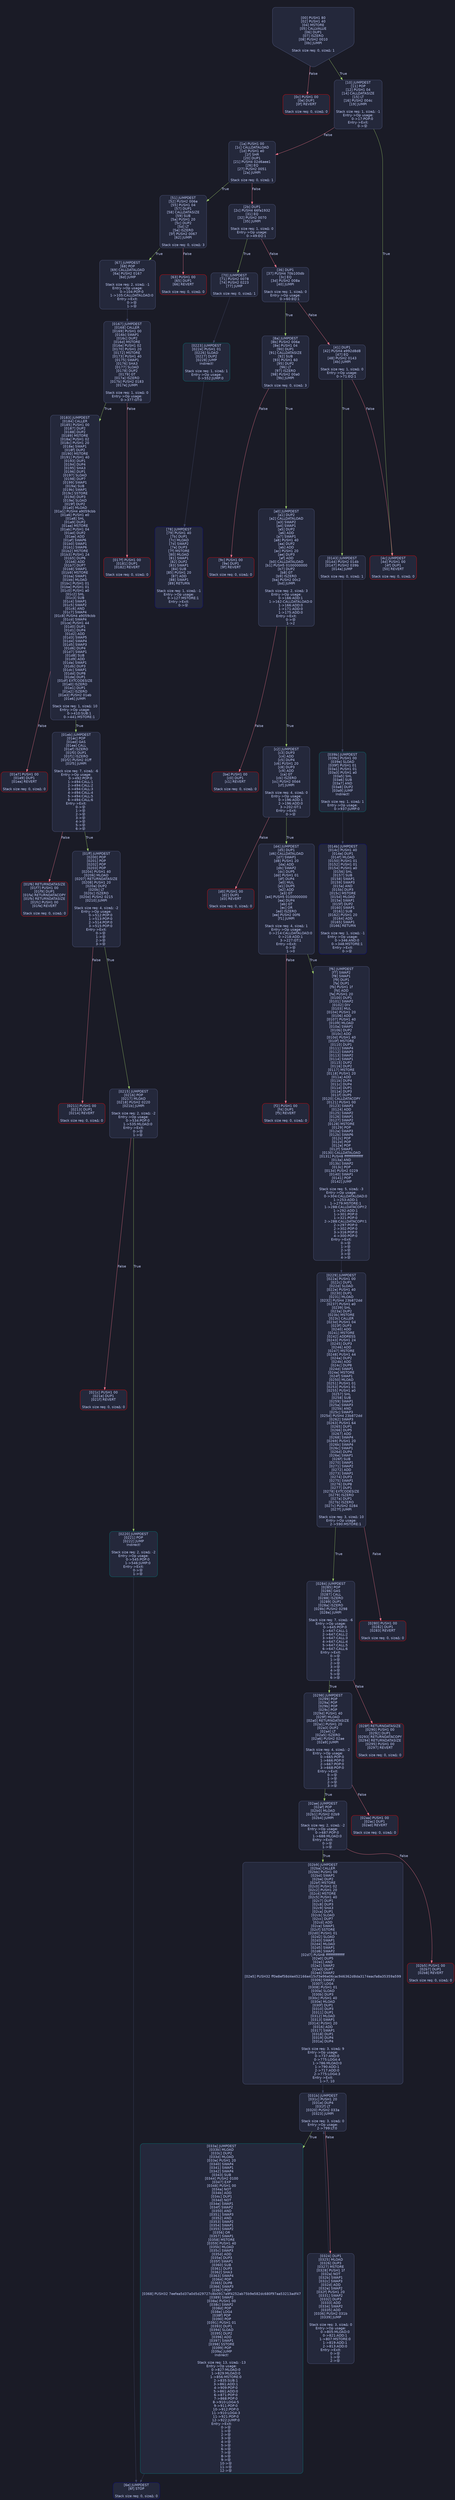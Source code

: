 digraph G {
    node [shape=box, style="filled, rounded", color="#565f89", fontcolor="#c0caf5", fontname="Helvetica", fillcolor="#24283b"];
    edge [color="#414868", fontcolor="#c0caf5", fontname="Helvetica"];
    bgcolor="#1a1b26";
    0 [ label = "[00] PUSH1 80
[02] PUSH1 40
[04] MSTORE
[05] CALLVALUE
[06] DUP1
[07] ISZERO
[08] PUSH2 0010
[0b] JUMPI

Stack size req: 0, sizeΔ: 1
" shape = invhouse]
    1 [ label = "[0c] PUSH1 00
[0e] DUP1
[0f] REVERT

Stack size req: 0, sizeΔ: 0
" color = "red"]
    2 [ label = "[10] JUMPDEST
[11] POP
[12] PUSH1 04
[14] CALLDATASIZE
[15] LT
[16] PUSH2 004c
[19] JUMPI

Stack size req: 1, sizeΔ: -1
Entry->Op usage:
	0->17:POP:0
Entry->Exit:
	0->😵
"]
    3 [ label = "[1a] PUSH1 00
[1c] CALLDATALOAD
[1d] PUSH1 e0
[1f] SHR
[20] DUP1
[21] PUSH4 02d6aee1
[26] EQ
[27] PUSH2 0051
[2a] JUMPI

Stack size req: 0, sizeΔ: 1
"]
    4 [ label = "[2b] DUP1
[2c] PUSH4 66fa1932
[31] EQ
[32] PUSH2 0070
[35] JUMPI

Stack size req: 1, sizeΔ: 0
Entry->Op usage:
	0->49:EQ:1
"]
    5 [ label = "[36] DUP1
[37] PUSH4 70b100db
[3c] EQ
[3d] PUSH2 008a
[40] JUMPI

Stack size req: 1, sizeΔ: 0
Entry->Op usage:
	0->60:EQ:1
"]
    6 [ label = "[41] DUP1
[42] PUSH4 e992d8d8
[47] EQ
[48] PUSH2 0143
[4b] JUMPI

Stack size req: 1, sizeΔ: 0
Entry->Op usage:
	0->71:EQ:1
"]
    7 [ label = "[4c] JUMPDEST
[4d] PUSH1 00
[4f] DUP1
[50] REVERT

Stack size req: 0, sizeΔ: 0
" color = "red"]
    8 [ label = "[51] JUMPDEST
[52] PUSH2 006e
[55] PUSH1 04
[57] DUP1
[58] CALLDATASIZE
[59] SUB
[5a] PUSH1 20
[5c] DUP2
[5d] LT
[5e] ISZERO
[5f] PUSH2 0067
[62] JUMPI

Stack size req: 0, sizeΔ: 3
"]
    9 [ label = "[63] PUSH1 00
[65] DUP1
[66] REVERT

Stack size req: 0, sizeΔ: 0
" color = "red"]
    10 [ label = "[67] JUMPDEST
[68] POP
[69] CALLDATALOAD
[6a] PUSH2 0167
[6d] JUMP

Stack size req: 2, sizeΔ: -1
Entry->Op usage:
	0->104:POP:0
	1->105:CALLDATALOAD:0
Entry->Exit:
	0->😵
	1->😵
"]
    11 [ label = "[6e] JUMPDEST
[6f] STOP

Stack size req: 0, sizeΔ: 0
" color = "darkblue"]
    12 [ label = "[70] JUMPDEST
[71] PUSH2 0078
[74] PUSH2 0223
[77] JUMP

Stack size req: 0, sizeΔ: 1
"]
    13 [ label = "[78] JUMPDEST
[79] PUSH1 40
[7b] DUP1
[7c] MLOAD
[7d] SWAP2
[7e] DUP3
[7f] MSTORE
[80] MLOAD
[81] SWAP1
[82] DUP2
[83] SWAP1
[84] SUB
[85] PUSH1 20
[87] ADD
[88] SWAP1
[89] RETURN

Stack size req: 1, sizeΔ: -1
Entry->Op usage:
	0->127:MSTORE:1
Entry->Exit:
	0->😵
" color = "darkblue"]
    14 [ label = "[8a] JUMPDEST
[8b] PUSH2 006e
[8e] PUSH1 04
[90] DUP1
[91] CALLDATASIZE
[92] SUB
[93] PUSH1 60
[95] DUP2
[96] LT
[97] ISZERO
[98] PUSH2 00a0
[9b] JUMPI

Stack size req: 0, sizeΔ: 3
"]
    15 [ label = "[9c] PUSH1 00
[9e] DUP1
[9f] REVERT

Stack size req: 0, sizeΔ: 0
" color = "red"]
    16 [ label = "[a0] JUMPDEST
[a1] DUP2
[a2] CALLDATALOAD
[a3] SWAP2
[a4] SWAP1
[a5] DUP2
[a6] ADD
[a7] SWAP1
[a8] PUSH1 40
[aa] DUP2
[ab] ADD
[ac] PUSH1 20
[ae] DUP3
[af] ADD
[b0] CALLDATALOAD
[b1] PUSH5 0100000000
[b7] DUP2
[b8] GT
[b9] ISZERO
[ba] PUSH2 00c2
[bd] JUMPI

Stack size req: 2, sizeΔ: 3
Entry->Op usage:
	0->166:ADD:1
	1->162:CALLDATALOAD:0
	1->166:ADD:0
	1->171:ADD:0
	1->175:ADD:0
Entry->Exit:
	0->😵
	1->2
"]
    17 [ label = "[be] PUSH1 00
[c0] DUP1
[c1] REVERT

Stack size req: 0, sizeΔ: 0
" color = "red"]
    18 [ label = "[c2] JUMPDEST
[c3] DUP3
[c4] ADD
[c5] DUP4
[c6] PUSH1 20
[c8] DUP3
[c9] ADD
[ca] GT
[cb] ISZERO
[cc] PUSH2 00d4
[cf] JUMPI

Stack size req: 4, sizeΔ: 0
Entry->Op usage:
	0->196:ADD:1
	2->196:ADD:0
	3->202:GT:1
Entry->Exit:
	0->😵
"]
    19 [ label = "[d0] PUSH1 00
[d2] DUP1
[d3] REVERT

Stack size req: 0, sizeΔ: 0
" color = "red"]
    20 [ label = "[d4] JUMPDEST
[d5] DUP1
[d6] CALLDATALOAD
[d7] SWAP1
[d8] PUSH1 20
[da] ADD
[db] SWAP2
[dc] DUP5
[dd] PUSH1 01
[df] DUP4
[e0] MUL
[e1] DUP5
[e2] ADD
[e3] GT
[e4] PUSH5 0100000000
[ea] DUP4
[eb] GT
[ec] OR
[ed] ISZERO
[ee] PUSH2 00f6
[f1] JUMPI

Stack size req: 4, sizeΔ: 1
Entry->Op usage:
	0->214:CALLDATALOAD:0
	0->218:ADD:1
	3->227:GT:1
Entry->Exit:
	0->😵
	1->0
"]
    21 [ label = "[f2] PUSH1 00
[f4] DUP1
[f5] REVERT

Stack size req: 0, sizeΔ: 0
" color = "red"]
    22 [ label = "[f6] JUMPDEST
[f7] SWAP2
[f8] SWAP1
[f9] DUP1
[fa] DUP1
[fb] PUSH1 1f
[fd] ADD
[fe] PUSH1 20
[0100] DUP1
[0101] SWAP2
[0102] DIV
[0103] MUL
[0104] PUSH1 20
[0106] ADD
[0107] PUSH1 40
[0109] MLOAD
[010a] SWAP1
[010b] DUP2
[010c] ADD
[010d] PUSH1 40
[010f] MSTORE
[0110] DUP1
[0111] SWAP4
[0112] SWAP3
[0113] SWAP2
[0114] SWAP1
[0115] DUP2
[0116] DUP2
[0117] MSTORE
[0118] PUSH1 20
[011a] ADD
[011b] DUP4
[011c] DUP4
[011d] DUP1
[011e] DUP3
[011f] DUP5
[0120] CALLDATACOPY
[0121] PUSH1 00
[0123] SWAP3
[0124] ADD
[0125] SWAP2
[0126] SWAP1
[0127] SWAP2
[0128] MSTORE
[0129] POP
[012a] SWAP3
[012b] SWAP6
[012c] POP
[012d] POP
[012e] POP
[012f] SWAP1
[0130] CALLDATALOAD
[0131] PUSH8 ffffffffffffffff
[013a] AND
[013b] SWAP2
[013c] POP
[013d] PUSH2 0229
[0140] SWAP1
[0141] POP
[0142] JUMP

Stack size req: 5, sizeΔ: -3
Entry->Op usage:
	0->304:CALLDATALOAD:0
	1->253:ADD:1
	1->279:MSTORE:1
	1->288:CALLDATACOPY:2
	1->292:ADD:1
	1->301:POP:0
	1->321:POP:0
	2->288:CALLDATACOPY:1
	2->297:POP:0
	2->302:POP:0
	3->316:POP:0
	4->300:POP:0
Entry->Exit:
	0->😵
	1->😵
	2->😵
	3->😵
	4->😵
"]
    23 [ label = "[0143] JUMPDEST
[0144] PUSH2 014b
[0147] PUSH2 039b
[014a] JUMP

Stack size req: 0, sizeΔ: 1
"]
    24 [ label = "[014b] JUMPDEST
[014c] PUSH1 40
[014e] DUP1
[014f] MLOAD
[0150] PUSH1 01
[0152] PUSH1 01
[0154] PUSH1 a0
[0156] SHL
[0157] SUB
[0158] SWAP1
[0159] SWAP3
[015a] AND
[015b] DUP3
[015c] MSTORE
[015d] MLOAD
[015e] SWAP1
[015f] DUP2
[0160] SWAP1
[0161] SUB
[0162] PUSH1 20
[0164] ADD
[0165] SWAP1
[0166] RETURN

Stack size req: 1, sizeΔ: -1
Entry->Op usage:
	0->346:AND:0
	0->348:MSTORE:1
Entry->Exit:
	0->😵
" color = "darkblue"]
    25 [ label = "[0167] JUMPDEST
[0168] CALLER
[0169] PUSH1 00
[016b] SWAP1
[016c] DUP2
[016d] MSTORE
[016e] PUSH1 02
[0170] PUSH1 20
[0172] MSTORE
[0173] PUSH1 40
[0175] SWAP1
[0176] SHA3
[0177] SLOAD
[0178] DUP2
[0179] GT
[017a] ISZERO
[017b] PUSH2 0183
[017e] JUMPI

Stack size req: 1, sizeΔ: 0
Entry->Op usage:
	0->377:GT:0
"]
    26 [ label = "[017f] PUSH1 00
[0181] DUP1
[0182] REVERT

Stack size req: 0, sizeΔ: 0
" color = "red"]
    27 [ label = "[0183] JUMPDEST
[0184] CALLER
[0185] PUSH1 00
[0187] DUP2
[0188] DUP2
[0189] MSTORE
[018a] PUSH1 02
[018c] PUSH1 20
[018e] SWAP1
[018f] DUP2
[0190] MSTORE
[0191] PUSH1 40
[0193] DUP1
[0194] DUP4
[0195] SHA3
[0196] DUP1
[0197] SLOAD
[0198] DUP7
[0199] SWAP1
[019a] SUB
[019b] SWAP1
[019c] SSTORE
[019d] DUP3
[019e] SLOAD
[019f] DUP2
[01a0] MLOAD
[01a1] PUSH4 a9059cbb
[01a6] PUSH1 e0
[01a8] SHL
[01a9] DUP2
[01aa] MSTORE
[01ab] PUSH1 04
[01ad] DUP2
[01ae] ADD
[01af] SWAP6
[01b0] SWAP1
[01b1] SWAP6
[01b2] MSTORE
[01b3] PUSH1 24
[01b5] DUP6
[01b6] ADD
[01b7] DUP7
[01b8] SWAP1
[01b9] MSTORE
[01ba] SWAP1
[01bb] MLOAD
[01bc] PUSH1 01
[01be] PUSH1 01
[01c0] PUSH1 a0
[01c2] SHL
[01c3] SUB
[01c4] SWAP1
[01c5] SWAP2
[01c6] AND
[01c7] SWAP4
[01c8] PUSH4 a9059cbb
[01cd] SWAP4
[01ce] PUSH1 44
[01d0] DUP1
[01d1] DUP4
[01d2] ADD
[01d3] SWAP5
[01d4] SWAP4
[01d5] SWAP3
[01d6] DUP4
[01d7] SWAP1
[01d8] SUB
[01d9] ADD
[01da] SWAP1
[01db] DUP3
[01dc] SWAP1
[01dd] DUP8
[01de] DUP1
[01df] EXTCODESIZE
[01e0] ISZERO
[01e1] DUP1
[01e2] ISZERO
[01e3] PUSH2 01eb
[01e6] JUMPI

Stack size req: 1, sizeΔ: 10
Entry->Op usage:
	0->410:SUB:1
	0->441:MSTORE:1
"]
    28 [ label = "[01e7] PUSH1 00
[01e9] DUP1
[01ea] REVERT

Stack size req: 0, sizeΔ: 0
" color = "red"]
    29 [ label = "[01eb] JUMPDEST
[01ec] POP
[01ed] GAS
[01ee] CALL
[01ef] ISZERO
[01f0] DUP1
[01f1] ISZERO
[01f2] PUSH2 01ff
[01f5] JUMPI

Stack size req: 7, sizeΔ: -6
Entry->Op usage:
	0->492:POP:0
	1->494:CALL:1
	2->494:CALL:2
	3->494:CALL:3
	4->494:CALL:4
	5->494:CALL:5
	6->494:CALL:6
Entry->Exit:
	0->😵
	1->😵
	2->😵
	3->😵
	4->😵
	5->😵
	6->😵
"]
    30 [ label = "[01f6] RETURNDATASIZE
[01f7] PUSH1 00
[01f9] DUP1
[01fa] RETURNDATACOPY
[01fb] RETURNDATASIZE
[01fc] PUSH1 00
[01fe] REVERT

Stack size req: 0, sizeΔ: 0
" color = "red"]
    31 [ label = "[01ff] JUMPDEST
[0200] POP
[0201] POP
[0202] POP
[0203] POP
[0204] PUSH1 40
[0206] MLOAD
[0207] RETURNDATASIZE
[0208] PUSH1 20
[020a] DUP2
[020b] LT
[020c] ISZERO
[020d] PUSH2 0215
[0210] JUMPI

Stack size req: 4, sizeΔ: -2
Entry->Op usage:
	0->512:POP:0
	1->513:POP:0
	2->514:POP:0
	3->515:POP:0
Entry->Exit:
	0->😵
	1->😵
	2->😵
	3->😵
"]
    32 [ label = "[0211] PUSH1 00
[0213] DUP1
[0214] REVERT

Stack size req: 0, sizeΔ: 0
" color = "red"]
    33 [ label = "[0215] JUMPDEST
[0216] POP
[0217] MLOAD
[0218] PUSH2 0220
[021b] JUMPI

Stack size req: 2, sizeΔ: -2
Entry->Op usage:
	0->534:POP:0
	1->535:MLOAD:0
Entry->Exit:
	0->😵
	1->😵
"]
    34 [ label = "[021c] PUSH1 00
[021e] DUP1
[021f] REVERT

Stack size req: 0, sizeΔ: 0
" color = "red"]
    35 [ label = "[0220] JUMPDEST
[0221] POP
[0222] JUMP
Indirect!

Stack size req: 2, sizeΔ: -2
Entry->Op usage:
	0->545:POP:0
	1->546:JUMP:0
Entry->Exit:
	0->😵
	1->😵
" color = "teal"]
    36 [ label = "[0223] JUMPDEST
[0224] PUSH1 01
[0226] SLOAD
[0227] DUP2
[0228] JUMP
Indirect!

Stack size req: 1, sizeΔ: 1
Entry->Op usage:
	0->552:JUMP:0
" color = "teal"]
    37 [ label = "[0229] JUMPDEST
[022a] PUSH1 00
[022c] DUP1
[022d] SLOAD
[022e] PUSH1 40
[0230] DUP1
[0231] MLOAD
[0232] PUSH4 23b872dd
[0237] PUSH1 e0
[0239] SHL
[023a] DUP2
[023b] MSTORE
[023c] CALLER
[023d] PUSH1 04
[023f] DUP3
[0240] ADD
[0241] MSTORE
[0242] ADDRESS
[0243] PUSH1 24
[0245] DUP3
[0246] ADD
[0247] MSTORE
[0248] PUSH1 44
[024a] DUP2
[024b] ADD
[024c] DUP8
[024d] SWAP1
[024e] MSTORE
[024f] SWAP1
[0250] MLOAD
[0251] PUSH1 01
[0253] PUSH1 01
[0255] PUSH1 a0
[0257] SHL
[0258] SUB
[0259] SWAP1
[025a] SWAP3
[025b] AND
[025c] SWAP3
[025d] PUSH4 23b872dd
[0262] SWAP3
[0263] PUSH1 64
[0265] DUP1
[0266] DUP5
[0267] ADD
[0268] SWAP4
[0269] PUSH1 20
[026b] SWAP4
[026c] SWAP1
[026d] DUP4
[026e] SWAP1
[026f] SUB
[0270] SWAP1
[0271] SWAP2
[0272] ADD
[0273] SWAP1
[0274] DUP3
[0275] SWAP1
[0276] DUP8
[0277] DUP1
[0278] EXTCODESIZE
[0279] ISZERO
[027a] DUP1
[027b] ISZERO
[027c] PUSH2 0284
[027f] JUMPI

Stack size req: 3, sizeΔ: 10
Entry->Op usage:
	2->590:MSTORE:1
"]
    38 [ label = "[0280] PUSH1 00
[0282] DUP1
[0283] REVERT

Stack size req: 0, sizeΔ: 0
" color = "red"]
    39 [ label = "[0284] JUMPDEST
[0285] POP
[0286] GAS
[0287] CALL
[0288] ISZERO
[0289] DUP1
[028a] ISZERO
[028b] PUSH2 0298
[028e] JUMPI

Stack size req: 7, sizeΔ: -6
Entry->Op usage:
	0->645:POP:0
	1->647:CALL:1
	2->647:CALL:2
	3->647:CALL:3
	4->647:CALL:4
	5->647:CALL:5
	6->647:CALL:6
Entry->Exit:
	0->😵
	1->😵
	2->😵
	3->😵
	4->😵
	5->😵
	6->😵
"]
    40 [ label = "[028f] RETURNDATASIZE
[0290] PUSH1 00
[0292] DUP1
[0293] RETURNDATACOPY
[0294] RETURNDATASIZE
[0295] PUSH1 00
[0297] REVERT

Stack size req: 0, sizeΔ: 0
" color = "red"]
    41 [ label = "[0298] JUMPDEST
[0299] POP
[029a] POP
[029b] POP
[029c] POP
[029d] PUSH1 40
[029f] MLOAD
[02a0] RETURNDATASIZE
[02a1] PUSH1 20
[02a3] DUP2
[02a4] LT
[02a5] ISZERO
[02a6] PUSH2 02ae
[02a9] JUMPI

Stack size req: 4, sizeΔ: -2
Entry->Op usage:
	0->665:POP:0
	1->666:POP:0
	2->667:POP:0
	3->668:POP:0
Entry->Exit:
	0->😵
	1->😵
	2->😵
	3->😵
"]
    42 [ label = "[02aa] PUSH1 00
[02ac] DUP1
[02ad] REVERT

Stack size req: 0, sizeΔ: 0
" color = "red"]
    43 [ label = "[02ae] JUMPDEST
[02af] POP
[02b0] MLOAD
[02b1] PUSH2 02b9
[02b4] JUMPI

Stack size req: 2, sizeΔ: -2
Entry->Op usage:
	0->687:POP:0
	1->688:MLOAD:0
Entry->Exit:
	0->😵
	1->😵
"]
    44 [ label = "[02b5] PUSH1 00
[02b7] DUP1
[02b8] REVERT

Stack size req: 0, sizeΔ: 0
" color = "red"]
    45 [ label = "[02b9] JUMPDEST
[02ba] CALLER
[02bb] PUSH1 00
[02bd] SWAP1
[02be] DUP2
[02bf] MSTORE
[02c0] PUSH1 02
[02c2] PUSH1 20
[02c4] MSTORE
[02c5] PUSH1 40
[02c7] DUP1
[02c8] DUP3
[02c9] SHA3
[02ca] DUP1
[02cb] SLOAD
[02cc] DUP7
[02cd] ADD
[02ce] SWAP1
[02cf] SSTORE
[02d0] PUSH1 01
[02d2] SLOAD
[02d3] SWAP1
[02d4] MLOAD
[02d5] SWAP1
[02d6] SWAP2
[02d7] PUSH8 ffffffffffffffff
[02e0] DUP5
[02e1] AND
[02e2] SWAP2
[02e3] DUP7
[02e4] SWAP2
[02e5] PUSH32 ff0e8ef58d4e452166e415cf3e96e06cac946362d8da3174eacfa8a35359a599
[0306] SWAP2
[0307] LOG4
[0308] PUSH1 01
[030a] SLOAD
[030b] DUP3
[030c] PUSH1 40
[030e] MLOAD
[030f] DUP1
[0310] DUP3
[0311] DUP1
[0312] MLOAD
[0313] SWAP1
[0314] PUSH1 20
[0316] ADD
[0317] SWAP1
[0318] DUP1
[0319] DUP4
[031a] DUP4

Stack size req: 3, sizeΔ: 9
Entry->Op usage:
	0->737:AND:0
	0->775:LOG4:4
	1->786:MLOAD:0
	1->790:ADD:1
	2->717:ADD:0
	2->775:LOG4:3
Entry->Exit:
	1->7, 10
"]
    46 [ label = "[031b] JUMPDEST
[031c] PUSH1 20
[031e] DUP4
[031f] LT
[0320] PUSH2 033a
[0323] JUMPI

Stack size req: 3, sizeΔ: 0
Entry->Op usage:
	2->799:LT:0
"]
    47 [ label = "[0324] DUP1
[0325] MLOAD
[0326] DUP3
[0327] MSTORE
[0328] PUSH1 1f
[032a] NOT
[032b] SWAP1
[032c] SWAP3
[032d] ADD
[032e] SWAP2
[032f] PUSH1 20
[0331] SWAP2
[0332] DUP3
[0333] ADD
[0334] SWAP2
[0335] ADD
[0336] PUSH2 031b
[0339] JUMP

Stack size req: 3, sizeΔ: 0
Entry->Op usage:
	0->805:MLOAD:0
	0->821:ADD:1
	1->807:MSTORE:0
	1->819:ADD:1
	2->813:ADD:0
Entry->Exit:
	0->😵
	1->😵
	2->😵
"]
    48 [ label = "[033a] JUMPDEST
[033b] MLOAD
[033c] DUP2
[033d] MLOAD
[033e] PUSH1 20
[0340] SWAP4
[0341] SWAP1
[0342] SWAP4
[0343] SUB
[0344] PUSH2 0100
[0347] EXP
[0348] PUSH1 00
[034a] NOT
[034b] ADD
[034c] DUP1
[034d] NOT
[034e] SWAP1
[034f] SWAP2
[0350] AND
[0351] SWAP3
[0352] AND
[0353] SWAP2
[0354] SWAP1
[0355] SWAP2
[0356] OR
[0357] SWAP1
[0358] MSTORE
[0359] PUSH1 40
[035b] MLOAD
[035c] SWAP3
[035d] ADD
[035e] DUP3
[035f] SWAP1
[0360] SUB
[0361] DUP3
[0362] SHA3
[0363] SWAP4
[0364] POP
[0365] DUP8
[0366] SWAP3
[0367] POP
[0368] PUSH32 7eefea5d37a0d5d29727c8b0917a9f4252ab75b9e582dc680f97aa53213adf47
[0389] SWAP2
[038a] PUSH1 00
[038c] SWAP2
[038d] POP
[038e] LOG4
[038f] POP
[0390] POP
[0391] PUSH1 01
[0393] DUP1
[0394] SLOAD
[0395] DUP2
[0396] ADD
[0397] SWAP1
[0398] SSTORE
[0399] POP
[039a] JUMP
Indirect!

Stack size req: 13, sizeΔ: -13
Entry->Op usage:
	0->827:MLOAD:0
	1->829:MLOAD:0
	1->856:MSTORE:0
	2->835:SUB:1
	3->861:ADD:1
	4->909:POP:0
	5->861:ADD:0
	6->871:POP:0
	7->868:POP:0
	8->910:LOG4:5
	9->911:POP:0
	10->912:POP:0
	11->910:LOG4:3
	11->921:POP:0
	12->922:JUMP:0
Entry->Exit:
	0->😵
	1->😵
	2->😵
	3->😵
	4->😵
	5->😵
	6->😵
	7->😵
	8->😵
	9->😵
	10->😵
	11->😵
	12->😵
" color = "teal"]
    49 [ label = "[039b] JUMPDEST
[039c] PUSH1 00
[039e] SLOAD
[039f] PUSH1 01
[03a1] PUSH1 01
[03a3] PUSH1 a0
[03a5] SHL
[03a6] SUB
[03a7] AND
[03a8] DUP2
[03a9] JUMP
Indirect!

Stack size req: 1, sizeΔ: 1
Entry->Op usage:
	0->937:JUMP:0
" color = "teal"]
    0 -> 1 [ label = "False" color = "#f7768e"]
    0 -> 2 [ label = "True" color = "#9ece6a"]
    2 -> 3 [ label = "False" color = "#f7768e"]
    2 -> 7 [ label = "True" color = "#9ece6a"]
    3 -> 4 [ label = "False" color = "#f7768e"]
    3 -> 8 [ label = "True" color = "#9ece6a"]
    4 -> 5 [ label = "False" color = "#f7768e"]
    4 -> 12 [ label = "True" color = "#9ece6a"]
    5 -> 6 [ label = "False" color = "#f7768e"]
    5 -> 14 [ label = "True" color = "#9ece6a"]
    6 -> 7 [ label = "False" color = "#f7768e"]
    6 -> 23 [ label = "True" color = "#9ece6a"]
    8 -> 9 [ label = "False" color = "#f7768e"]
    8 -> 10 [ label = "True" color = "#9ece6a"]
    10 -> 25 [ ]
    12 -> 36 [ ]
    14 -> 15 [ label = "False" color = "#f7768e"]
    14 -> 16 [ label = "True" color = "#9ece6a"]
    16 -> 17 [ label = "False" color = "#f7768e"]
    16 -> 18 [ label = "True" color = "#9ece6a"]
    18 -> 19 [ label = "False" color = "#f7768e"]
    18 -> 20 [ label = "True" color = "#9ece6a"]
    20 -> 21 [ label = "False" color = "#f7768e"]
    20 -> 22 [ label = "True" color = "#9ece6a"]
    22 -> 37 [ ]
    23 -> 49 [ ]
    25 -> 26 [ label = "False" color = "#f7768e"]
    25 -> 27 [ label = "True" color = "#9ece6a"]
    27 -> 28 [ label = "False" color = "#f7768e"]
    27 -> 29 [ label = "True" color = "#9ece6a"]
    29 -> 30 [ label = "False" color = "#f7768e"]
    29 -> 31 [ label = "True" color = "#9ece6a"]
    31 -> 32 [ label = "False" color = "#f7768e"]
    31 -> 33 [ label = "True" color = "#9ece6a"]
    33 -> 34 [ label = "False" color = "#f7768e"]
    33 -> 35 [ label = "True" color = "#9ece6a"]
    37 -> 38 [ label = "False" color = "#f7768e"]
    37 -> 39 [ label = "True" color = "#9ece6a"]
    39 -> 40 [ label = "False" color = "#f7768e"]
    39 -> 41 [ label = "True" color = "#9ece6a"]
    41 -> 42 [ label = "False" color = "#f7768e"]
    41 -> 43 [ label = "True" color = "#9ece6a"]
    43 -> 44 [ label = "False" color = "#f7768e"]
    43 -> 45 [ label = "True" color = "#9ece6a"]
    45 -> 46 [ ]
    46 -> 47 [ label = "False" color = "#f7768e"]
    46 -> 48 [ label = "True" color = "#9ece6a"]
    47 -> 46 [ ]
    35 -> 11 [ ]
    36 -> 13 [ ]
    48 -> 11 [ ]
    49 -> 24 [ ]

}
